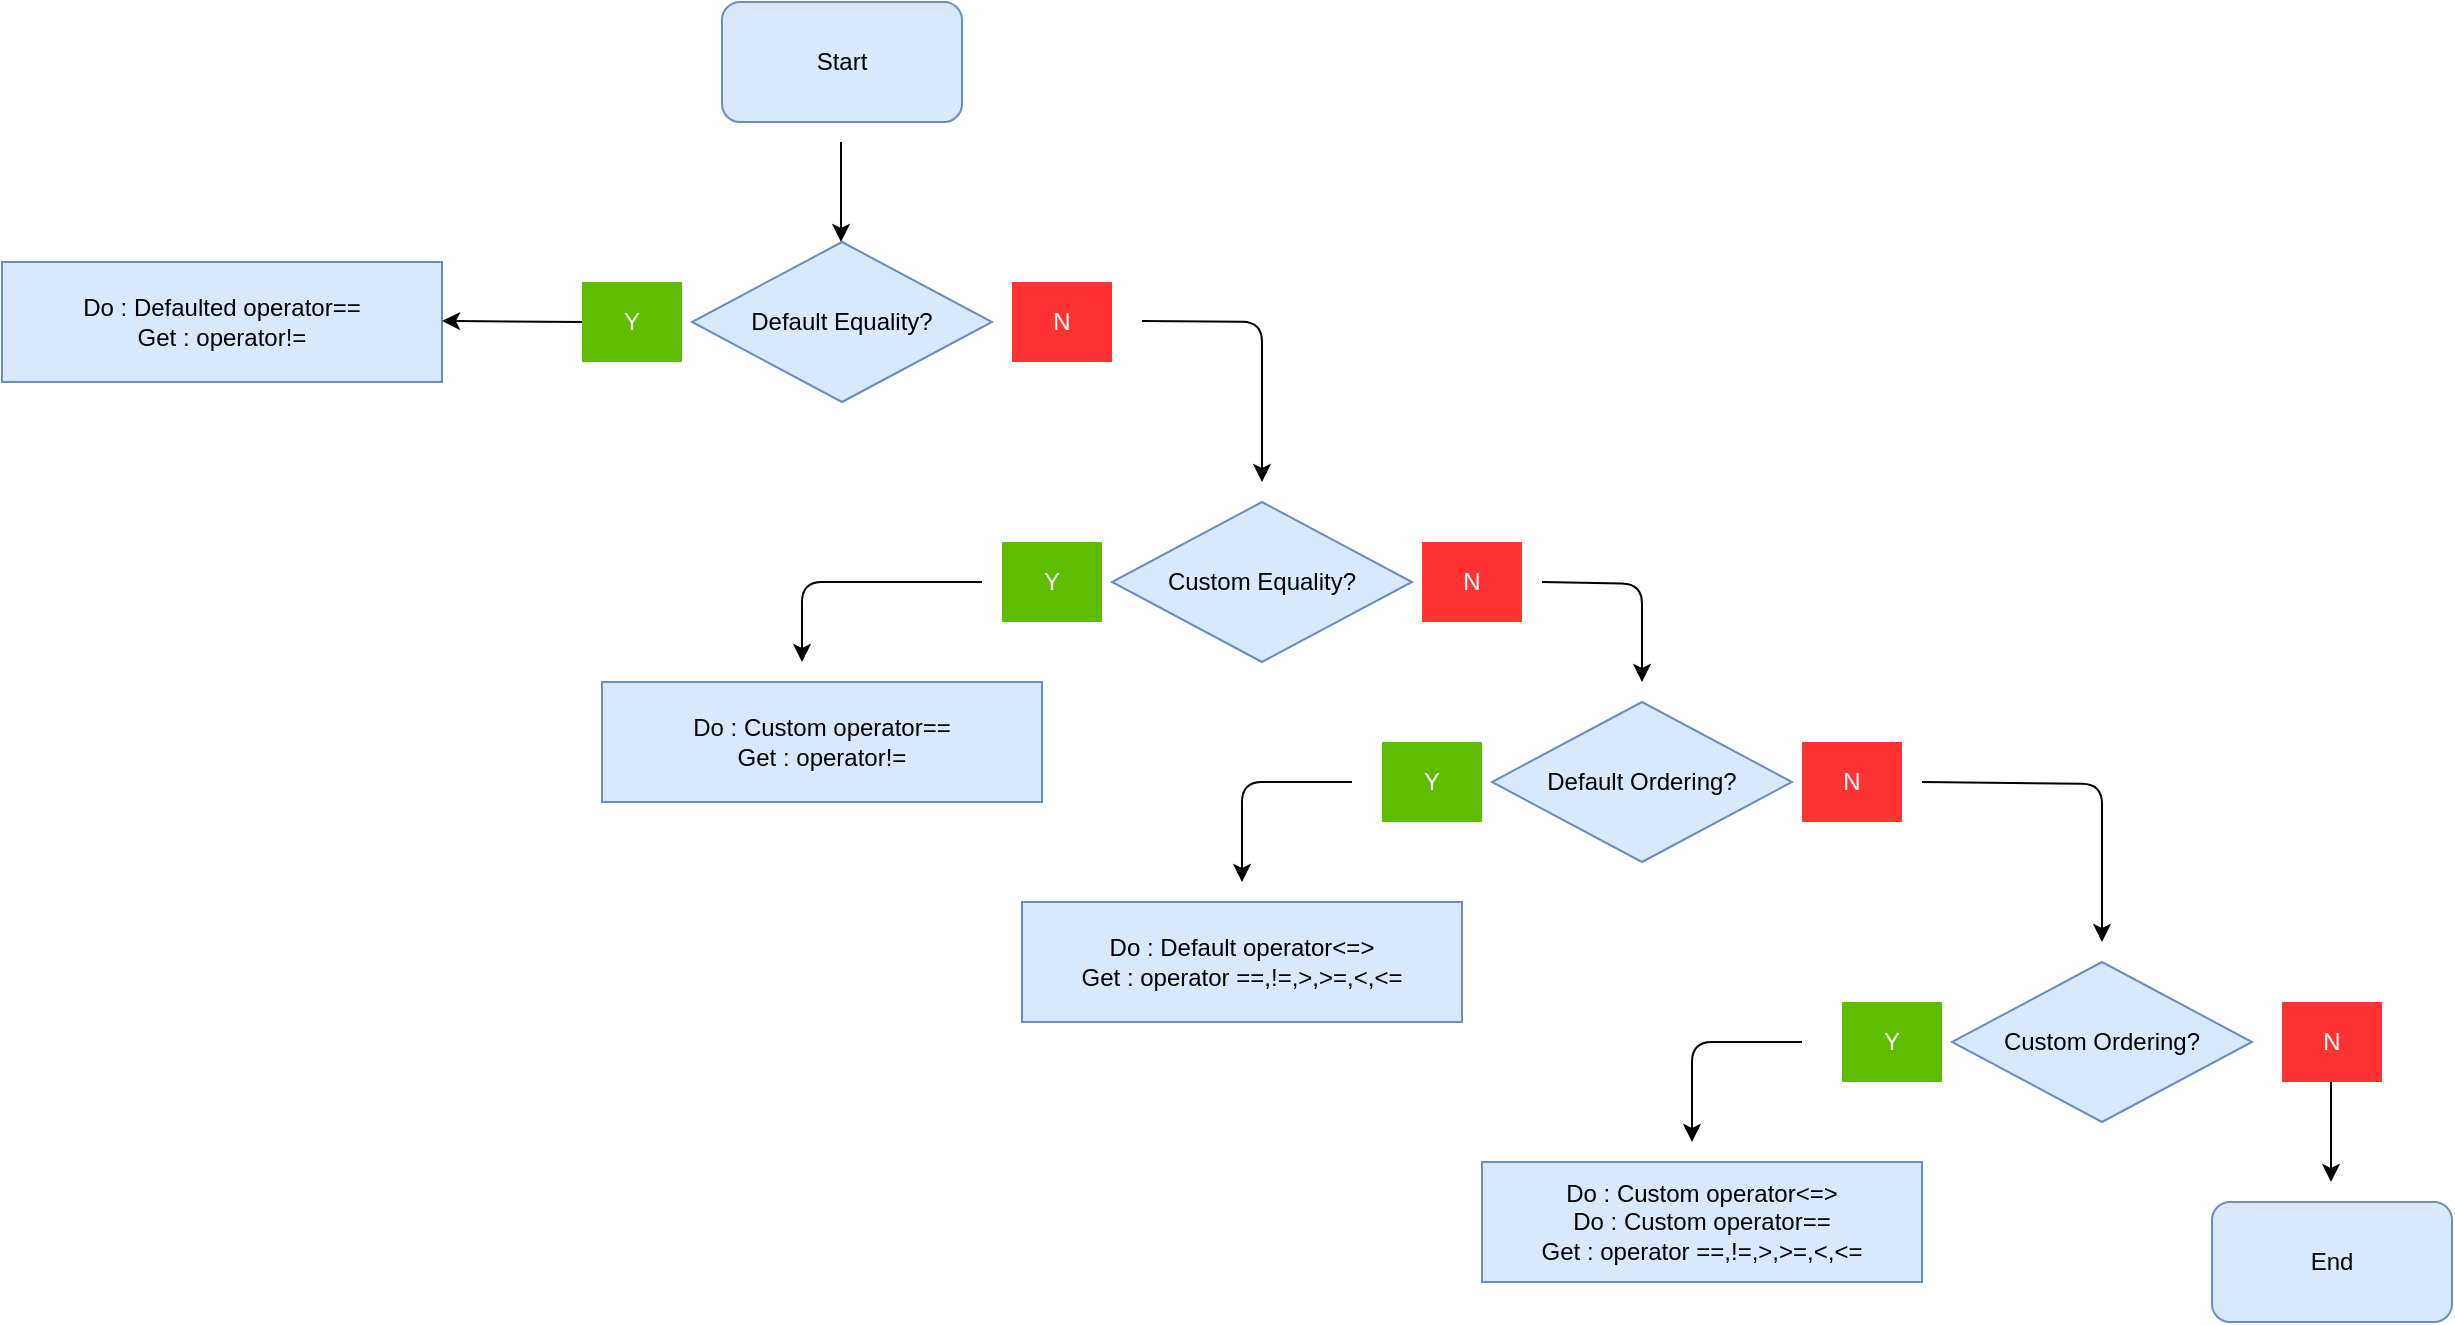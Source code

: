 <mxfile version="14.5.10" type="github">
  <diagram id="duv1vuj0tsQ5fLJk7el3" name="Page-1">
    <mxGraphModel dx="1038" dy="575" grid="1" gridSize="10" guides="1" tooltips="1" connect="1" arrows="1" fold="1" page="1" pageScale="1" pageWidth="2339" pageHeight="3300" math="0" shadow="0">
      <root>
        <mxCell id="0" />
        <mxCell id="1" parent="0" />
        <mxCell id="sD3GuncJh9ozToUV7p3l-1" value="Start" style="rounded=1;whiteSpace=wrap;html=1;fillColor=#dae8fc;strokeColor=#6c8ebf;" vertex="1" parent="1">
          <mxGeometry x="980" y="60" width="120" height="60" as="geometry" />
        </mxCell>
        <mxCell id="sD3GuncJh9ozToUV7p3l-2" value="Default Equality?" style="rhombus;whiteSpace=wrap;html=1;fillColor=#dae8fc;strokeColor=#6c8ebf;" vertex="1" parent="1">
          <mxGeometry x="965" y="180" width="150" height="80" as="geometry" />
        </mxCell>
        <mxCell id="sD3GuncJh9ozToUV7p3l-3" value="&lt;font color=&quot;#FFFFFF&quot;&gt;Y&lt;/font&gt;" style="rounded=0;whiteSpace=wrap;html=1;fillColor=#5FBD00;strokeColor=none;" vertex="1" parent="1">
          <mxGeometry x="910" y="200" width="50" height="40" as="geometry" />
        </mxCell>
        <mxCell id="sD3GuncJh9ozToUV7p3l-4" value="&lt;font color=&quot;#FFFFFF&quot;&gt;N&lt;/font&gt;" style="rounded=0;whiteSpace=wrap;html=1;fillColor=#FF3333;strokeColor=none;" vertex="1" parent="1">
          <mxGeometry x="1125" y="200" width="50" height="40" as="geometry" />
        </mxCell>
        <mxCell id="sD3GuncJh9ozToUV7p3l-5" value="&lt;div&gt;Do : Defaulted operator==&lt;/div&gt;&lt;div&gt;Get : operator!=&lt;br&gt;&lt;/div&gt;" style="rounded=0;whiteSpace=wrap;html=1;fillColor=#dae8fc;strokeColor=#6c8ebf;" vertex="1" parent="1">
          <mxGeometry x="620" y="190" width="220" height="60" as="geometry" />
        </mxCell>
        <mxCell id="sD3GuncJh9ozToUV7p3l-7" value="Custom Equality?" style="rhombus;whiteSpace=wrap;html=1;fillColor=#dae8fc;strokeColor=#6c8ebf;" vertex="1" parent="1">
          <mxGeometry x="1175" y="310" width="150" height="80" as="geometry" />
        </mxCell>
        <mxCell id="sD3GuncJh9ozToUV7p3l-8" value="&lt;font color=&quot;#FFFFFF&quot;&gt;Y&lt;/font&gt;" style="rounded=0;whiteSpace=wrap;html=1;fillColor=#5FBD00;strokeColor=none;" vertex="1" parent="1">
          <mxGeometry x="1120" y="330" width="50" height="40" as="geometry" />
        </mxCell>
        <mxCell id="sD3GuncJh9ozToUV7p3l-9" value="&lt;font color=&quot;#FFFFFF&quot;&gt;N&lt;/font&gt;" style="rounded=0;whiteSpace=wrap;html=1;fillColor=#FF3333;strokeColor=none;" vertex="1" parent="1">
          <mxGeometry x="1330" y="330" width="50" height="40" as="geometry" />
        </mxCell>
        <mxCell id="sD3GuncJh9ozToUV7p3l-10" value="&lt;div&gt;Do : Default operator&amp;lt;=&amp;gt;&lt;br&gt;&lt;/div&gt;&lt;div&gt;Get : operator ==,!=,&amp;gt;,&amp;gt;=,&amp;lt;,&amp;lt;=&lt;br&gt;&lt;/div&gt;" style="rounded=0;whiteSpace=wrap;html=1;fillColor=#dae8fc;strokeColor=#6c8ebf;" vertex="1" parent="1">
          <mxGeometry x="1130" y="510" width="220" height="60" as="geometry" />
        </mxCell>
        <mxCell id="sD3GuncJh9ozToUV7p3l-11" value="Default Ordering?" style="rhombus;whiteSpace=wrap;html=1;fillColor=#dae8fc;strokeColor=#6c8ebf;" vertex="1" parent="1">
          <mxGeometry x="1365" y="410" width="150" height="80" as="geometry" />
        </mxCell>
        <mxCell id="sD3GuncJh9ozToUV7p3l-13" value="&lt;font color=&quot;#FFFFFF&quot;&gt;Y&lt;/font&gt;" style="rounded=0;whiteSpace=wrap;html=1;fillColor=#5FBD00;strokeColor=none;" vertex="1" parent="1">
          <mxGeometry x="1310" y="430" width="50" height="40" as="geometry" />
        </mxCell>
        <mxCell id="sD3GuncJh9ozToUV7p3l-14" value="&lt;font color=&quot;#FFFFFF&quot;&gt;N&lt;/font&gt;" style="rounded=0;whiteSpace=wrap;html=1;fillColor=#FF3333;strokeColor=none;" vertex="1" parent="1">
          <mxGeometry x="1520" y="430" width="50" height="40" as="geometry" />
        </mxCell>
        <mxCell id="sD3GuncJh9ozToUV7p3l-15" value="&lt;div&gt;Do : Custom operator==&lt;/div&gt;&lt;div&gt;Get : operator!=&lt;br&gt;&lt;/div&gt;" style="rounded=0;whiteSpace=wrap;html=1;fillColor=#dae8fc;strokeColor=#6c8ebf;" vertex="1" parent="1">
          <mxGeometry x="920" y="400" width="220" height="60" as="geometry" />
        </mxCell>
        <mxCell id="sD3GuncJh9ozToUV7p3l-16" value="Custom Ordering?" style="rhombus;whiteSpace=wrap;html=1;fillColor=#dae8fc;strokeColor=#6c8ebf;" vertex="1" parent="1">
          <mxGeometry x="1595" y="540" width="150" height="80" as="geometry" />
        </mxCell>
        <mxCell id="sD3GuncJh9ozToUV7p3l-17" value="&lt;font color=&quot;#FFFFFF&quot;&gt;Y&lt;/font&gt;" style="rounded=0;whiteSpace=wrap;html=1;fillColor=#5FBD00;strokeColor=none;" vertex="1" parent="1">
          <mxGeometry x="1540" y="560" width="50" height="40" as="geometry" />
        </mxCell>
        <mxCell id="sD3GuncJh9ozToUV7p3l-18" value="&lt;font color=&quot;#FFFFFF&quot;&gt;N&lt;/font&gt;" style="rounded=0;whiteSpace=wrap;html=1;fillColor=#FF3333;strokeColor=none;" vertex="1" parent="1">
          <mxGeometry x="1760" y="560" width="50" height="40" as="geometry" />
        </mxCell>
        <mxCell id="sD3GuncJh9ozToUV7p3l-19" value="&lt;div&gt;Do : Custom operator&amp;lt;=&amp;gt;&lt;/div&gt;&lt;div&gt;Do : Custom operator==&lt;br&gt;&lt;/div&gt;&lt;div&gt;Get : operator ==,!=,&amp;gt;,&amp;gt;=,&amp;lt;,&amp;lt;=&lt;br&gt;&lt;/div&gt;" style="rounded=0;whiteSpace=wrap;html=1;fillColor=#dae8fc;strokeColor=#6c8ebf;" vertex="1" parent="1">
          <mxGeometry x="1360" y="640" width="220" height="60" as="geometry" />
        </mxCell>
        <mxCell id="sD3GuncJh9ozToUV7p3l-20" value="End" style="rounded=1;whiteSpace=wrap;html=1;fillColor=#dae8fc;strokeColor=#6c8ebf;" vertex="1" parent="1">
          <mxGeometry x="1725" y="660" width="120" height="60" as="geometry" />
        </mxCell>
        <mxCell id="sD3GuncJh9ozToUV7p3l-22" value="" style="endArrow=classic;html=1;" edge="1" parent="1">
          <mxGeometry width="50" height="50" relative="1" as="geometry">
            <mxPoint x="1039.5" y="130" as="sourcePoint" />
            <mxPoint x="1039.5" y="180" as="targetPoint" />
          </mxGeometry>
        </mxCell>
        <mxCell id="sD3GuncJh9ozToUV7p3l-23" value="" style="endArrow=classic;html=1;" edge="1" parent="1">
          <mxGeometry width="50" height="50" relative="1" as="geometry">
            <mxPoint x="910" y="220" as="sourcePoint" />
            <mxPoint x="840" y="219.5" as="targetPoint" />
          </mxGeometry>
        </mxCell>
        <mxCell id="sD3GuncJh9ozToUV7p3l-24" value="" style="endArrow=classic;html=1;" edge="1" parent="1">
          <mxGeometry width="50" height="50" relative="1" as="geometry">
            <mxPoint x="1190" y="219.5" as="sourcePoint" />
            <mxPoint x="1250" y="300" as="targetPoint" />
            <Array as="points">
              <mxPoint x="1250" y="220" />
            </Array>
          </mxGeometry>
        </mxCell>
        <mxCell id="sD3GuncJh9ozToUV7p3l-25" value="" style="endArrow=classic;html=1;" edge="1" parent="1">
          <mxGeometry width="50" height="50" relative="1" as="geometry">
            <mxPoint x="1110" y="350" as="sourcePoint" />
            <mxPoint x="1020" y="390" as="targetPoint" />
            <Array as="points">
              <mxPoint x="1020" y="350" />
            </Array>
          </mxGeometry>
        </mxCell>
        <mxCell id="sD3GuncJh9ozToUV7p3l-26" value="" style="endArrow=classic;html=1;" edge="1" parent="1">
          <mxGeometry width="50" height="50" relative="1" as="geometry">
            <mxPoint x="1295" y="450" as="sourcePoint" />
            <mxPoint x="1240" y="500" as="targetPoint" />
            <Array as="points">
              <mxPoint x="1240" y="450" />
            </Array>
          </mxGeometry>
        </mxCell>
        <mxCell id="sD3GuncJh9ozToUV7p3l-27" value="" style="endArrow=classic;html=1;" edge="1" parent="1">
          <mxGeometry width="50" height="50" relative="1" as="geometry">
            <mxPoint x="1390" y="350" as="sourcePoint" />
            <mxPoint x="1440" y="400" as="targetPoint" />
            <Array as="points">
              <mxPoint x="1440" y="351" />
            </Array>
          </mxGeometry>
        </mxCell>
        <mxCell id="sD3GuncJh9ozToUV7p3l-28" value="" style="endArrow=classic;html=1;" edge="1" parent="1">
          <mxGeometry width="50" height="50" relative="1" as="geometry">
            <mxPoint x="1520" y="580" as="sourcePoint" />
            <mxPoint x="1465" y="630" as="targetPoint" />
            <Array as="points">
              <mxPoint x="1465" y="580" />
            </Array>
          </mxGeometry>
        </mxCell>
        <mxCell id="sD3GuncJh9ozToUV7p3l-29" value="" style="endArrow=classic;html=1;" edge="1" parent="1">
          <mxGeometry width="50" height="50" relative="1" as="geometry">
            <mxPoint x="1580" y="450" as="sourcePoint" />
            <mxPoint x="1670" y="530" as="targetPoint" />
            <Array as="points">
              <mxPoint x="1670" y="451" />
            </Array>
          </mxGeometry>
        </mxCell>
        <mxCell id="sD3GuncJh9ozToUV7p3l-30" value="" style="endArrow=classic;html=1;" edge="1" parent="1">
          <mxGeometry width="50" height="50" relative="1" as="geometry">
            <mxPoint x="1784.5" y="600" as="sourcePoint" />
            <mxPoint x="1784.5" y="650" as="targetPoint" />
          </mxGeometry>
        </mxCell>
      </root>
    </mxGraphModel>
  </diagram>
</mxfile>
